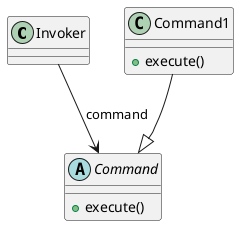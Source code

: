 @startuml

class Invoker

abstract class Command{
    + execute()
}

class Command1{
    + execute()
}

Invoker --> Command: command

Command1 --|> Command

@enduml

